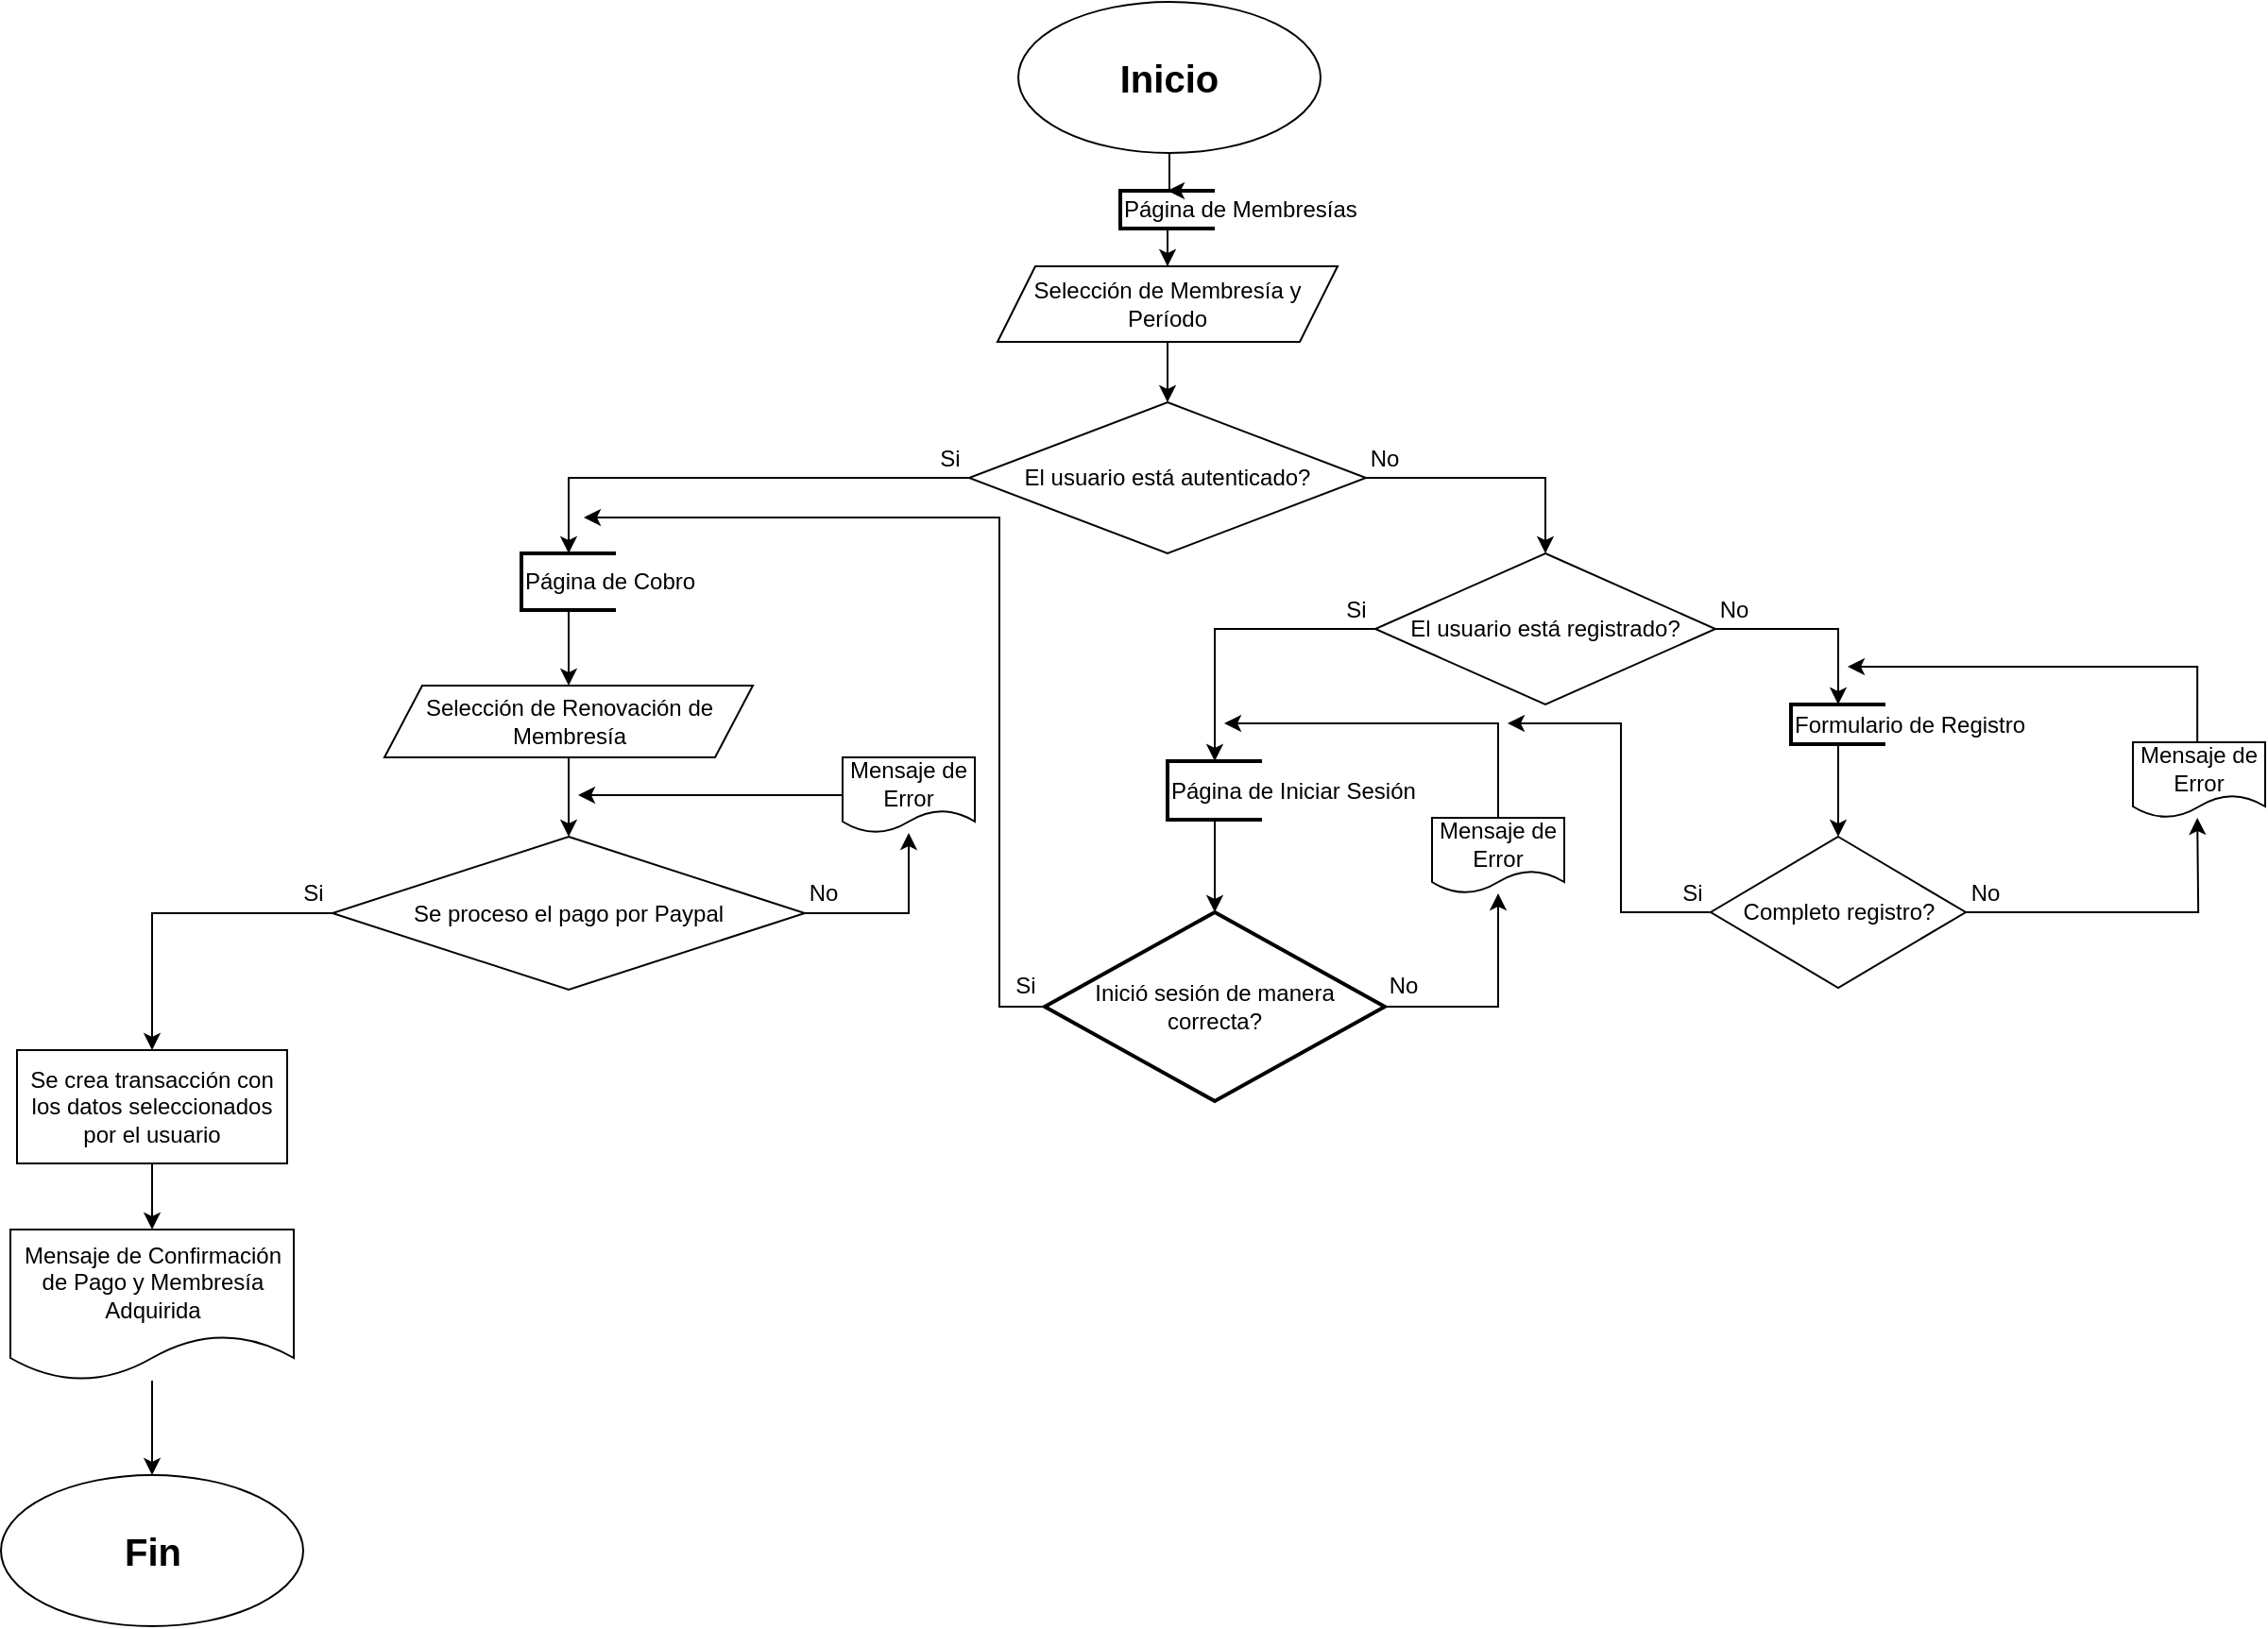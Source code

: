 <mxfile version="21.7.5" type="github">
  <diagram name="Page-1" id="yc520S285fIfnYpyq5dQ">
    <mxGraphModel dx="3156" dy="1062" grid="1" gridSize="10" guides="1" tooltips="1" connect="1" arrows="1" fold="1" page="1" pageScale="1" pageWidth="1200" pageHeight="1169" math="0" shadow="0">
      <root>
        <mxCell id="0" />
        <mxCell id="1" parent="0" />
        <mxCell id="NAVXKliJI1FKaE1Nxbga-1" value="Inicio" style="ellipse;whiteSpace=wrap;html=1;fontSize=20;fontStyle=1" parent="1" vertex="1">
          <mxGeometry x="520" y="30" width="160" height="80" as="geometry" />
        </mxCell>
        <mxCell id="yyUsBIvHMFdUN7dhFQf3-10" style="edgeStyle=orthogonalEdgeStyle;rounded=0;orthogonalLoop=1;jettySize=auto;html=1;entryX=0.5;entryY=0;entryDx=0;entryDy=0;" edge="1" parent="1" source="yyUsBIvHMFdUN7dhFQf3-1" target="yyUsBIvHMFdUN7dhFQf3-3">
          <mxGeometry relative="1" as="geometry" />
        </mxCell>
        <mxCell id="yyUsBIvHMFdUN7dhFQf3-44" style="edgeStyle=orthogonalEdgeStyle;rounded=0;orthogonalLoop=1;jettySize=auto;html=1;entryX=0.5;entryY=0;entryDx=0;entryDy=0;" edge="1" parent="1" source="yyUsBIvHMFdUN7dhFQf3-68" target="yyUsBIvHMFdUN7dhFQf3-43">
          <mxGeometry relative="1" as="geometry" />
        </mxCell>
        <mxCell id="yyUsBIvHMFdUN7dhFQf3-1" value="El usuario está autenticado?" style="rhombus;whiteSpace=wrap;html=1;" vertex="1" parent="1">
          <mxGeometry x="494" y="242" width="210" height="80" as="geometry" />
        </mxCell>
        <mxCell id="yyUsBIvHMFdUN7dhFQf3-8" style="edgeStyle=orthogonalEdgeStyle;rounded=0;orthogonalLoop=1;jettySize=auto;html=1;entryX=0.5;entryY=0;entryDx=0;entryDy=0;entryPerimeter=0;" edge="1" parent="1" source="yyUsBIvHMFdUN7dhFQf3-3" target="yyUsBIvHMFdUN7dhFQf3-7">
          <mxGeometry relative="1" as="geometry" />
        </mxCell>
        <mxCell id="yyUsBIvHMFdUN7dhFQf3-20" style="edgeStyle=orthogonalEdgeStyle;rounded=0;orthogonalLoop=1;jettySize=auto;html=1;entryX=0.5;entryY=0;entryDx=0;entryDy=0;entryPerimeter=0;" edge="1" parent="1" source="yyUsBIvHMFdUN7dhFQf3-3" target="yyUsBIvHMFdUN7dhFQf3-18">
          <mxGeometry relative="1" as="geometry" />
        </mxCell>
        <mxCell id="yyUsBIvHMFdUN7dhFQf3-3" value="El usuario está registrado?" style="rhombus;whiteSpace=wrap;html=1;" vertex="1" parent="1">
          <mxGeometry x="709" y="322" width="180" height="80" as="geometry" />
        </mxCell>
        <mxCell id="yyUsBIvHMFdUN7dhFQf3-11" value="" style="edgeStyle=orthogonalEdgeStyle;rounded=0;orthogonalLoop=1;jettySize=auto;html=1;" edge="1" parent="1" source="yyUsBIvHMFdUN7dhFQf3-7" target="yyUsBIvHMFdUN7dhFQf3-9">
          <mxGeometry relative="1" as="geometry" />
        </mxCell>
        <mxCell id="yyUsBIvHMFdUN7dhFQf3-7" value="Formulario de Registro" style="strokeWidth=2;html=1;shape=mxgraph.flowchart.annotation_1;align=left;pointerEvents=1;" vertex="1" parent="1">
          <mxGeometry x="929" y="402" width="50" height="21" as="geometry" />
        </mxCell>
        <mxCell id="yyUsBIvHMFdUN7dhFQf3-14" style="edgeStyle=orthogonalEdgeStyle;rounded=0;orthogonalLoop=1;jettySize=auto;html=1;" edge="1" parent="1" source="yyUsBIvHMFdUN7dhFQf3-9">
          <mxGeometry relative="1" as="geometry">
            <mxPoint x="1144.091" y="462" as="targetPoint" />
          </mxGeometry>
        </mxCell>
        <mxCell id="yyUsBIvHMFdUN7dhFQf3-27" style="edgeStyle=orthogonalEdgeStyle;rounded=0;orthogonalLoop=1;jettySize=auto;html=1;" edge="1" parent="1" source="yyUsBIvHMFdUN7dhFQf3-9">
          <mxGeometry relative="1" as="geometry">
            <mxPoint x="779" y="412" as="targetPoint" />
            <Array as="points">
              <mxPoint x="839" y="512" />
              <mxPoint x="839" y="412" />
            </Array>
          </mxGeometry>
        </mxCell>
        <mxCell id="yyUsBIvHMFdUN7dhFQf3-9" value="Completo registro?" style="rhombus;whiteSpace=wrap;html=1;" vertex="1" parent="1">
          <mxGeometry x="886.5" y="472" width="135" height="80" as="geometry" />
        </mxCell>
        <mxCell id="yyUsBIvHMFdUN7dhFQf3-12" value="No" style="text;html=1;strokeColor=none;fillColor=none;align=center;verticalAlign=middle;whiteSpace=wrap;rounded=0;" vertex="1" parent="1">
          <mxGeometry x="704" y="262" width="20" height="20" as="geometry" />
        </mxCell>
        <mxCell id="yyUsBIvHMFdUN7dhFQf3-15" style="edgeStyle=orthogonalEdgeStyle;rounded=0;orthogonalLoop=1;jettySize=auto;html=1;" edge="1" parent="1">
          <mxGeometry relative="1" as="geometry">
            <mxPoint x="959" y="382" as="targetPoint" />
            <mxPoint x="1144.091" y="422" as="sourcePoint" />
            <Array as="points">
              <mxPoint x="1144" y="382" />
            </Array>
          </mxGeometry>
        </mxCell>
        <mxCell id="yyUsBIvHMFdUN7dhFQf3-13" value="Mensaje de Error" style="shape=document;whiteSpace=wrap;html=1;boundedLbl=1;" vertex="1" parent="1">
          <mxGeometry x="1110" y="422" width="70" height="40" as="geometry" />
        </mxCell>
        <mxCell id="yyUsBIvHMFdUN7dhFQf3-16" value="No" style="text;html=1;strokeColor=none;fillColor=none;align=center;verticalAlign=middle;whiteSpace=wrap;rounded=0;" vertex="1" parent="1">
          <mxGeometry x="1021.5" y="492" width="20" height="20" as="geometry" />
        </mxCell>
        <mxCell id="yyUsBIvHMFdUN7dhFQf3-36" value="" style="edgeStyle=orthogonalEdgeStyle;rounded=0;orthogonalLoop=1;jettySize=auto;html=1;" edge="1" parent="1" source="yyUsBIvHMFdUN7dhFQf3-18" target="yyUsBIvHMFdUN7dhFQf3-21">
          <mxGeometry relative="1" as="geometry" />
        </mxCell>
        <mxCell id="yyUsBIvHMFdUN7dhFQf3-18" value="Página de Iniciar Sesión" style="strokeWidth=2;html=1;shape=mxgraph.flowchart.annotation_1;align=left;pointerEvents=1;" vertex="1" parent="1">
          <mxGeometry x="599" y="432" width="50" height="31" as="geometry" />
        </mxCell>
        <mxCell id="yyUsBIvHMFdUN7dhFQf3-24" style="edgeStyle=orthogonalEdgeStyle;rounded=0;orthogonalLoop=1;jettySize=auto;html=1;" edge="1" parent="1" source="yyUsBIvHMFdUN7dhFQf3-21" target="yyUsBIvHMFdUN7dhFQf3-23">
          <mxGeometry relative="1" as="geometry" />
        </mxCell>
        <mxCell id="yyUsBIvHMFdUN7dhFQf3-63" style="edgeStyle=orthogonalEdgeStyle;rounded=0;orthogonalLoop=1;jettySize=auto;html=1;" edge="1" parent="1" source="yyUsBIvHMFdUN7dhFQf3-21">
          <mxGeometry relative="1" as="geometry">
            <mxPoint x="290" y="303" as="targetPoint" />
            <Array as="points">
              <mxPoint x="510" y="562" />
              <mxPoint x="510" y="303" />
            </Array>
          </mxGeometry>
        </mxCell>
        <mxCell id="yyUsBIvHMFdUN7dhFQf3-21" value="Inició sesión de manera correcta?" style="strokeWidth=2;html=1;shape=mxgraph.flowchart.decision;whiteSpace=wrap;align=center;verticalAlign=middle;fontSize=12;" vertex="1" parent="1">
          <mxGeometry x="534" y="512" width="180" height="100" as="geometry" />
        </mxCell>
        <mxCell id="yyUsBIvHMFdUN7dhFQf3-26" style="edgeStyle=orthogonalEdgeStyle;rounded=0;orthogonalLoop=1;jettySize=auto;html=1;" edge="1" parent="1" source="yyUsBIvHMFdUN7dhFQf3-23">
          <mxGeometry relative="1" as="geometry">
            <mxPoint x="629" y="412" as="targetPoint" />
            <Array as="points">
              <mxPoint x="774" y="412" />
              <mxPoint x="629" y="412" />
            </Array>
          </mxGeometry>
        </mxCell>
        <mxCell id="yyUsBIvHMFdUN7dhFQf3-23" value="Mensaje de Error" style="shape=document;whiteSpace=wrap;html=1;boundedLbl=1;" vertex="1" parent="1">
          <mxGeometry x="739" y="462" width="70" height="40" as="geometry" />
        </mxCell>
        <mxCell id="yyUsBIvHMFdUN7dhFQf3-28" value="No" style="text;html=1;strokeColor=none;fillColor=none;align=center;verticalAlign=middle;whiteSpace=wrap;rounded=0;" vertex="1" parent="1">
          <mxGeometry x="889" y="342" width="20" height="20" as="geometry" />
        </mxCell>
        <mxCell id="yyUsBIvHMFdUN7dhFQf3-29" value="No" style="text;html=1;strokeColor=none;fillColor=none;align=center;verticalAlign=middle;whiteSpace=wrap;rounded=0;" vertex="1" parent="1">
          <mxGeometry x="714" y="541" width="20" height="20" as="geometry" />
        </mxCell>
        <mxCell id="yyUsBIvHMFdUN7dhFQf3-32" value="Si" style="text;html=1;strokeColor=none;fillColor=none;align=center;verticalAlign=middle;whiteSpace=wrap;rounded=0;" vertex="1" parent="1">
          <mxGeometry x="866.5" y="492" width="20" height="20" as="geometry" />
        </mxCell>
        <mxCell id="yyUsBIvHMFdUN7dhFQf3-34" value="Si" style="text;html=1;strokeColor=none;fillColor=none;align=center;verticalAlign=middle;whiteSpace=wrap;rounded=0;" vertex="1" parent="1">
          <mxGeometry x="689" y="342" width="20" height="20" as="geometry" />
        </mxCell>
        <mxCell id="yyUsBIvHMFdUN7dhFQf3-40" value="" style="edgeStyle=orthogonalEdgeStyle;rounded=0;orthogonalLoop=1;jettySize=auto;html=1;entryX=0.5;entryY=0;entryDx=0;entryDy=0;" edge="1" parent="1" source="NAVXKliJI1FKaE1Nxbga-1" target="yyUsBIvHMFdUN7dhFQf3-38">
          <mxGeometry relative="1" as="geometry">
            <mxPoint x="600" y="110" as="sourcePoint" />
            <mxPoint x="599" y="330" as="targetPoint" />
          </mxGeometry>
        </mxCell>
        <mxCell id="yyUsBIvHMFdUN7dhFQf3-66" value="" style="edgeStyle=orthogonalEdgeStyle;rounded=0;orthogonalLoop=1;jettySize=auto;html=1;" edge="1" parent="1" source="yyUsBIvHMFdUN7dhFQf3-38" target="yyUsBIvHMFdUN7dhFQf3-64">
          <mxGeometry relative="1" as="geometry" />
        </mxCell>
        <mxCell id="yyUsBIvHMFdUN7dhFQf3-38" value="Página de Membresías" style="strokeWidth=2;html=1;shape=mxgraph.flowchart.annotation_1;align=left;pointerEvents=1;" vertex="1" parent="1">
          <mxGeometry x="574" y="130" width="50" height="20" as="geometry" />
        </mxCell>
        <mxCell id="yyUsBIvHMFdUN7dhFQf3-55" style="edgeStyle=orthogonalEdgeStyle;rounded=0;orthogonalLoop=1;jettySize=auto;html=1;" edge="1" parent="1" source="yyUsBIvHMFdUN7dhFQf3-43" target="yyUsBIvHMFdUN7dhFQf3-50">
          <mxGeometry relative="1" as="geometry" />
        </mxCell>
        <mxCell id="yyUsBIvHMFdUN7dhFQf3-76" style="edgeStyle=orthogonalEdgeStyle;rounded=0;orthogonalLoop=1;jettySize=auto;html=1;entryX=0.5;entryY=0;entryDx=0;entryDy=0;" edge="1" parent="1" source="yyUsBIvHMFdUN7dhFQf3-43" target="yyUsBIvHMFdUN7dhFQf3-71">
          <mxGeometry relative="1" as="geometry" />
        </mxCell>
        <mxCell id="yyUsBIvHMFdUN7dhFQf3-43" value="Se proceso el pago por Paypal" style="rhombus;whiteSpace=wrap;html=1;" vertex="1" parent="1">
          <mxGeometry x="157" y="472" width="250" height="81" as="geometry" />
        </mxCell>
        <mxCell id="yyUsBIvHMFdUN7dhFQf3-48" value="" style="edgeStyle=orthogonalEdgeStyle;rounded=0;orthogonalLoop=1;jettySize=auto;html=1;entryX=0.5;entryY=0;entryDx=0;entryDy=0;" edge="1" parent="1" source="yyUsBIvHMFdUN7dhFQf3-1" target="yyUsBIvHMFdUN7dhFQf3-47">
          <mxGeometry relative="1" as="geometry">
            <mxPoint x="494" y="282" as="sourcePoint" />
            <mxPoint x="245" y="402" as="targetPoint" />
          </mxGeometry>
        </mxCell>
        <mxCell id="yyUsBIvHMFdUN7dhFQf3-47" value="Página de Cobro" style="strokeWidth=2;html=1;shape=mxgraph.flowchart.annotation_1;align=left;pointerEvents=1;" vertex="1" parent="1">
          <mxGeometry x="257" y="322" width="50" height="30" as="geometry" />
        </mxCell>
        <mxCell id="yyUsBIvHMFdUN7dhFQf3-53" style="edgeStyle=orthogonalEdgeStyle;rounded=0;orthogonalLoop=1;jettySize=auto;html=1;" edge="1" parent="1" source="yyUsBIvHMFdUN7dhFQf3-50">
          <mxGeometry relative="1" as="geometry">
            <mxPoint x="287" y="450" as="targetPoint" />
          </mxGeometry>
        </mxCell>
        <mxCell id="yyUsBIvHMFdUN7dhFQf3-50" value="Mensaje de Error" style="shape=document;whiteSpace=wrap;html=1;boundedLbl=1;" vertex="1" parent="1">
          <mxGeometry x="427" y="430" width="70" height="40" as="geometry" />
        </mxCell>
        <mxCell id="yyUsBIvHMFdUN7dhFQf3-56" value="No" style="text;html=1;strokeColor=none;fillColor=none;align=center;verticalAlign=middle;whiteSpace=wrap;rounded=0;" vertex="1" parent="1">
          <mxGeometry x="407" y="492" width="20" height="20" as="geometry" />
        </mxCell>
        <mxCell id="yyUsBIvHMFdUN7dhFQf3-58" value="Si" style="text;html=1;strokeColor=none;fillColor=none;align=center;verticalAlign=middle;whiteSpace=wrap;rounded=0;" vertex="1" parent="1">
          <mxGeometry x="474" y="262" width="20" height="20" as="geometry" />
        </mxCell>
        <mxCell id="yyUsBIvHMFdUN7dhFQf3-60" value="Si" style="text;html=1;strokeColor=none;fillColor=none;align=center;verticalAlign=middle;whiteSpace=wrap;rounded=0;" vertex="1" parent="1">
          <mxGeometry x="137" y="492" width="20" height="20" as="geometry" />
        </mxCell>
        <mxCell id="yyUsBIvHMFdUN7dhFQf3-65" style="edgeStyle=orthogonalEdgeStyle;rounded=0;orthogonalLoop=1;jettySize=auto;html=1;entryX=0.5;entryY=0;entryDx=0;entryDy=0;" edge="1" parent="1" source="yyUsBIvHMFdUN7dhFQf3-64" target="yyUsBIvHMFdUN7dhFQf3-1">
          <mxGeometry relative="1" as="geometry" />
        </mxCell>
        <mxCell id="yyUsBIvHMFdUN7dhFQf3-64" value="Selección de Membresía y Período" style="shape=parallelogram;perimeter=parallelogramPerimeter;whiteSpace=wrap;html=1;fixedSize=1;" vertex="1" parent="1">
          <mxGeometry x="509" y="170" width="180" height="40" as="geometry" />
        </mxCell>
        <mxCell id="yyUsBIvHMFdUN7dhFQf3-69" value="" style="edgeStyle=orthogonalEdgeStyle;rounded=0;orthogonalLoop=1;jettySize=auto;html=1;entryX=0.5;entryY=0;entryDx=0;entryDy=0;" edge="1" parent="1" source="yyUsBIvHMFdUN7dhFQf3-47" target="yyUsBIvHMFdUN7dhFQf3-68">
          <mxGeometry relative="1" as="geometry">
            <mxPoint x="282" y="352" as="sourcePoint" />
            <mxPoint x="282" y="522" as="targetPoint" />
          </mxGeometry>
        </mxCell>
        <mxCell id="yyUsBIvHMFdUN7dhFQf3-68" value="Selección de Renovación de Membresía" style="shape=parallelogram;perimeter=parallelogramPerimeter;whiteSpace=wrap;html=1;fixedSize=1;" vertex="1" parent="1">
          <mxGeometry x="184.5" y="392" width="195" height="38" as="geometry" />
        </mxCell>
        <mxCell id="yyUsBIvHMFdUN7dhFQf3-77" value="" style="edgeStyle=orthogonalEdgeStyle;rounded=0;orthogonalLoop=1;jettySize=auto;html=1;" edge="1" parent="1" source="yyUsBIvHMFdUN7dhFQf3-71" target="yyUsBIvHMFdUN7dhFQf3-74">
          <mxGeometry relative="1" as="geometry" />
        </mxCell>
        <mxCell id="yyUsBIvHMFdUN7dhFQf3-71" value="Se crea transacción con los datos seleccionados por el usuario" style="rounded=0;whiteSpace=wrap;html=1;" vertex="1" parent="1">
          <mxGeometry x="-10" y="585" width="143" height="60" as="geometry" />
        </mxCell>
        <mxCell id="yyUsBIvHMFdUN7dhFQf3-79" style="edgeStyle=orthogonalEdgeStyle;rounded=0;orthogonalLoop=1;jettySize=auto;html=1;" edge="1" parent="1" source="yyUsBIvHMFdUN7dhFQf3-74" target="yyUsBIvHMFdUN7dhFQf3-75">
          <mxGeometry relative="1" as="geometry" />
        </mxCell>
        <mxCell id="yyUsBIvHMFdUN7dhFQf3-74" value="Mensaje de Confirmación de Pago y Membresía Adquirida" style="shape=document;whiteSpace=wrap;html=1;boundedLbl=1;" vertex="1" parent="1">
          <mxGeometry x="-13.5" y="680" width="150" height="80" as="geometry" />
        </mxCell>
        <mxCell id="yyUsBIvHMFdUN7dhFQf3-75" value="Fin" style="ellipse;whiteSpace=wrap;html=1;fontSize=20;fontStyle=1" vertex="1" parent="1">
          <mxGeometry x="-18.5" y="810" width="160" height="80" as="geometry" />
        </mxCell>
        <mxCell id="yyUsBIvHMFdUN7dhFQf3-80" value="Si" style="text;html=1;strokeColor=none;fillColor=none;align=center;verticalAlign=middle;whiteSpace=wrap;rounded=0;" vertex="1" parent="1">
          <mxGeometry x="514" y="541" width="20" height="20" as="geometry" />
        </mxCell>
      </root>
    </mxGraphModel>
  </diagram>
</mxfile>
